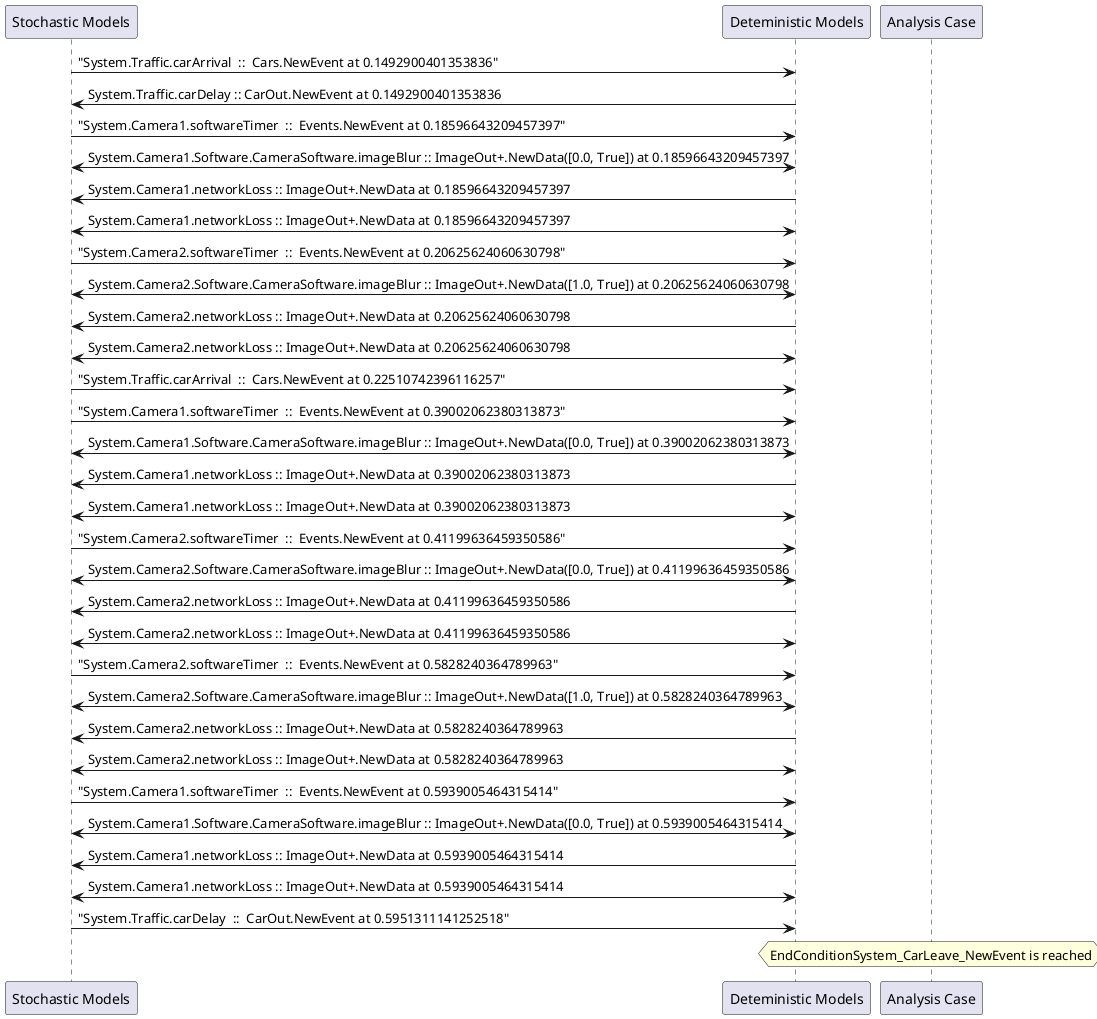 
	@startuml
	participant "Stochastic Models" as stochmodel
	participant "Deteministic Models" as detmodel
	participant "Analysis Case" as analysis
	{24625_stop} stochmodel -> detmodel : "System.Traffic.carArrival  ::  Cars.NewEvent at 0.1492900401353836"
{24637_start} detmodel -> stochmodel : System.Traffic.carDelay :: CarOut.NewEvent at 0.1492900401353836
{24594_stop} stochmodel -> detmodel : "System.Camera1.softwareTimer  ::  Events.NewEvent at 0.18596643209457397"
detmodel <-> stochmodel : System.Camera1.Software.CameraSoftware.imageBlur :: ImageOut+.NewData([0.0, True]) at 0.18596643209457397
detmodel -> stochmodel : System.Camera1.networkLoss :: ImageOut+.NewData at 0.18596643209457397
detmodel <-> stochmodel : System.Camera1.networkLoss :: ImageOut+.NewData at 0.18596643209457397
{24609_stop} stochmodel -> detmodel : "System.Camera2.softwareTimer  ::  Events.NewEvent at 0.20625624060630798"
detmodel <-> stochmodel : System.Camera2.Software.CameraSoftware.imageBlur :: ImageOut+.NewData([1.0, True]) at 0.20625624060630798
detmodel -> stochmodel : System.Camera2.networkLoss :: ImageOut+.NewData at 0.20625624060630798
detmodel <-> stochmodel : System.Camera2.networkLoss :: ImageOut+.NewData at 0.20625624060630798
{24626_stop} stochmodel -> detmodel : "System.Traffic.carArrival  ::  Cars.NewEvent at 0.22510742396116257"
{24595_stop} stochmodel -> detmodel : "System.Camera1.softwareTimer  ::  Events.NewEvent at 0.39002062380313873"
detmodel <-> stochmodel : System.Camera1.Software.CameraSoftware.imageBlur :: ImageOut+.NewData([0.0, True]) at 0.39002062380313873
detmodel -> stochmodel : System.Camera1.networkLoss :: ImageOut+.NewData at 0.39002062380313873
detmodel <-> stochmodel : System.Camera1.networkLoss :: ImageOut+.NewData at 0.39002062380313873
{24610_stop} stochmodel -> detmodel : "System.Camera2.softwareTimer  ::  Events.NewEvent at 0.41199636459350586"
detmodel <-> stochmodel : System.Camera2.Software.CameraSoftware.imageBlur :: ImageOut+.NewData([0.0, True]) at 0.41199636459350586
detmodel -> stochmodel : System.Camera2.networkLoss :: ImageOut+.NewData at 0.41199636459350586
detmodel <-> stochmodel : System.Camera2.networkLoss :: ImageOut+.NewData at 0.41199636459350586
{24611_stop} stochmodel -> detmodel : "System.Camera2.softwareTimer  ::  Events.NewEvent at 0.5828240364789963"
detmodel <-> stochmodel : System.Camera2.Software.CameraSoftware.imageBlur :: ImageOut+.NewData([1.0, True]) at 0.5828240364789963
detmodel -> stochmodel : System.Camera2.networkLoss :: ImageOut+.NewData at 0.5828240364789963
detmodel <-> stochmodel : System.Camera2.networkLoss :: ImageOut+.NewData at 0.5828240364789963
{24596_stop} stochmodel -> detmodel : "System.Camera1.softwareTimer  ::  Events.NewEvent at 0.5939005464315414"
detmodel <-> stochmodel : System.Camera1.Software.CameraSoftware.imageBlur :: ImageOut+.NewData([0.0, True]) at 0.5939005464315414
detmodel -> stochmodel : System.Camera1.networkLoss :: ImageOut+.NewData at 0.5939005464315414
detmodel <-> stochmodel : System.Camera1.networkLoss :: ImageOut+.NewData at 0.5939005464315414
{24637_stop} stochmodel -> detmodel : "System.Traffic.carDelay  ::  CarOut.NewEvent at 0.5951311141252518"
{24637_start} <-> {24637_stop} : delay
hnote over analysis 
EndConditionSystem_CarLeave_NewEvent is reached
endnote
@enduml